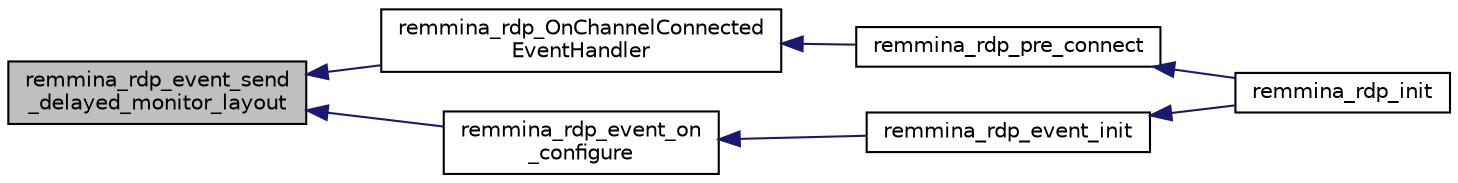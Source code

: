 digraph "remmina_rdp_event_send_delayed_monitor_layout"
{
  edge [fontname="Helvetica",fontsize="10",labelfontname="Helvetica",labelfontsize="10"];
  node [fontname="Helvetica",fontsize="10",shape=record];
  rankdir="LR";
  Node148 [label="remmina_rdp_event_send\l_delayed_monitor_layout",height=0.2,width=0.4,color="black", fillcolor="grey75", style="filled", fontcolor="black"];
  Node148 -> Node149 [dir="back",color="midnightblue",fontsize="10",style="solid",fontname="Helvetica"];
  Node149 [label="remmina_rdp_OnChannelConnected\lEventHandler",height=0.2,width=0.4,color="black", fillcolor="white", style="filled",URL="$rdp__channels_8h.html#a759a6601ddb16301f0f6c39a6e88425a"];
  Node149 -> Node150 [dir="back",color="midnightblue",fontsize="10",style="solid",fontname="Helvetica"];
  Node150 [label="remmina_rdp_pre_connect",height=0.2,width=0.4,color="black", fillcolor="white", style="filled",URL="$rdp__plugin_8c.html#a0bc4113554537fd1a9e4c8bb9201e789"];
  Node150 -> Node151 [dir="back",color="midnightblue",fontsize="10",style="solid",fontname="Helvetica"];
  Node151 [label="remmina_rdp_init",height=0.2,width=0.4,color="black", fillcolor="white", style="filled",URL="$rdp__plugin_8c.html#a6dd204e4f7a63fdcdfb6cd3066cbf309"];
  Node148 -> Node152 [dir="back",color="midnightblue",fontsize="10",style="solid",fontname="Helvetica"];
  Node152 [label="remmina_rdp_event_on\l_configure",height=0.2,width=0.4,color="black", fillcolor="white", style="filled",URL="$rdp__event_8c.html#a3a722112276948dbc5823a9adec2e225"];
  Node152 -> Node153 [dir="back",color="midnightblue",fontsize="10",style="solid",fontname="Helvetica"];
  Node153 [label="remmina_rdp_event_init",height=0.2,width=0.4,color="black", fillcolor="white", style="filled",URL="$rdp__event_8h.html#afba21c241e7abe9fe72f6e5aeeaa99cc"];
  Node153 -> Node151 [dir="back",color="midnightblue",fontsize="10",style="solid",fontname="Helvetica"];
}

